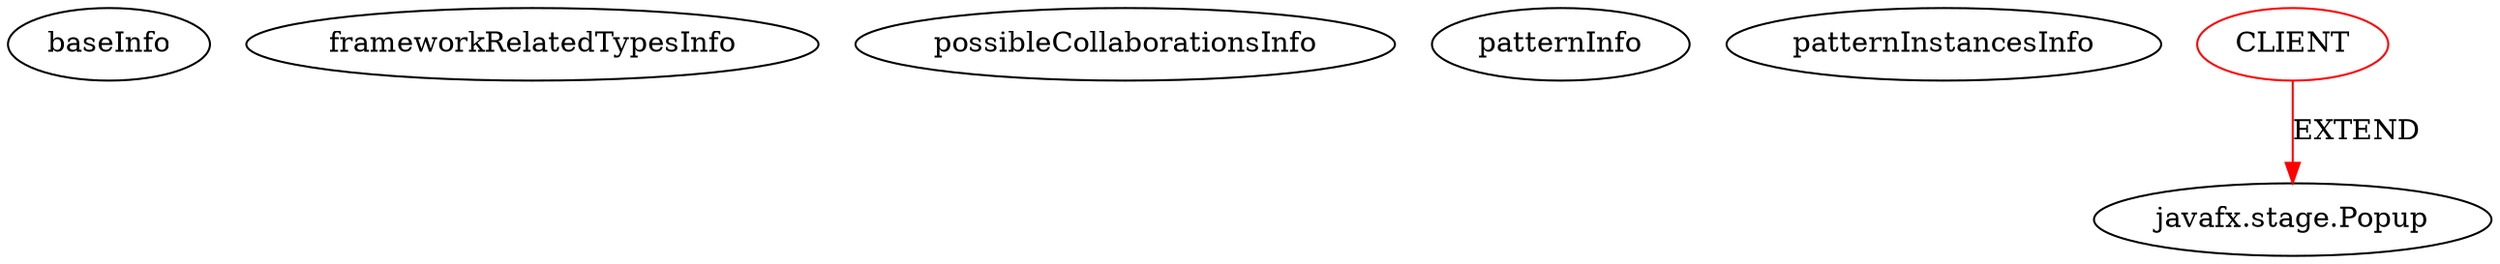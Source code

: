 digraph {
baseInfo[graphId=2111,category="pattern",isAnonymous=false,possibleRelation=false]
frameworkRelatedTypesInfo[0="javafx.stage.Popup"]
possibleCollaborationsInfo[]
patternInfo[frequency=6.0,patternRootClient=0]
patternInstancesInfo[0="projects4PB-biomet~/projects4PB-biomet/biomet-master/src/biomet/popups/HSVPopup.java~HSVPopup~3970",1="projects4PB-biomet~/projects4PB-biomet/biomet-master/src/biomet/popups/HistogramPopup.java~HistogramPopup~3971",2="projects4PB-biomet~/projects4PB-biomet/biomet-master/src/biomet/popups/ConvolvePopup.java~ConvolvePopup~3976",3="projects4PB-biomet~/projects4PB-biomet/biomet-master/src/biomet/popups/BinarizationPopup.java~BinarizationPopup~3981",4="projects4PB-biomet~/projects4PB-biomet/biomet-master/src/biomet/popups/FilterMedianPopup.java~FilterMedianPopup~3962",5="projects4PB-biomet~/projects4PB-biomet/biomet-master/src/biomet/popups/FindMinutiaePopup.java~FindMinutiaePopup~3966"]
1[label="javafx.stage.Popup",vertexType="FRAMEWORK_CLASS_TYPE",isFrameworkType=false]
0[label="CLIENT",vertexType="ROOT_CLIENT_CLASS_DECLARATION",isFrameworkType=false,color=red]
0->1[label="EXTEND",color=red]
}
